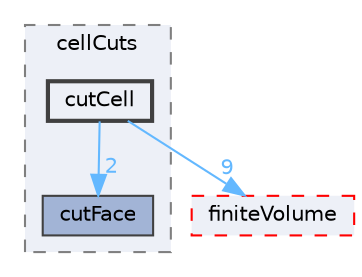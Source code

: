 digraph "src/transportModels/geometricVoF/cellCuts/cutCell"
{
 // LATEX_PDF_SIZE
  bgcolor="transparent";
  edge [fontname=Helvetica,fontsize=10,labelfontname=Helvetica,labelfontsize=10];
  node [fontname=Helvetica,fontsize=10,shape=box,height=0.2,width=0.4];
  compound=true
  subgraph clusterdir_8eaebc1626428febf84ee09c80f98a6e {
    graph [ bgcolor="#edf0f7", pencolor="grey50", label="cellCuts", fontname=Helvetica,fontsize=10 style="filled,dashed", URL="dir_8eaebc1626428febf84ee09c80f98a6e.html",tooltip=""]
  dir_562454f1790a05a9a2a6553dd6ce2891 [label="cutFace", fillcolor="#a2b4d6", color="grey25", style="filled", URL="dir_562454f1790a05a9a2a6553dd6ce2891.html",tooltip=""];
  dir_7ea70c903e8d0ea0c7c59cc39186c592 [label="cutCell", fillcolor="#edf0f7", color="grey25", style="filled,bold", URL="dir_7ea70c903e8d0ea0c7c59cc39186c592.html",tooltip=""];
  }
  dir_9bd15774b555cf7259a6fa18f99fe99b [label="finiteVolume", fillcolor="#edf0f7", color="red", style="filled,dashed", URL="dir_9bd15774b555cf7259a6fa18f99fe99b.html",tooltip=""];
  dir_7ea70c903e8d0ea0c7c59cc39186c592->dir_562454f1790a05a9a2a6553dd6ce2891 [headlabel="2", labeldistance=1.5 headhref="dir_000748_000749.html" href="dir_000748_000749.html" color="steelblue1" fontcolor="steelblue1"];
  dir_7ea70c903e8d0ea0c7c59cc39186c592->dir_9bd15774b555cf7259a6fa18f99fe99b [headlabel="9", labeldistance=1.5 headhref="dir_000748_001387.html" href="dir_000748_001387.html" color="steelblue1" fontcolor="steelblue1"];
}
